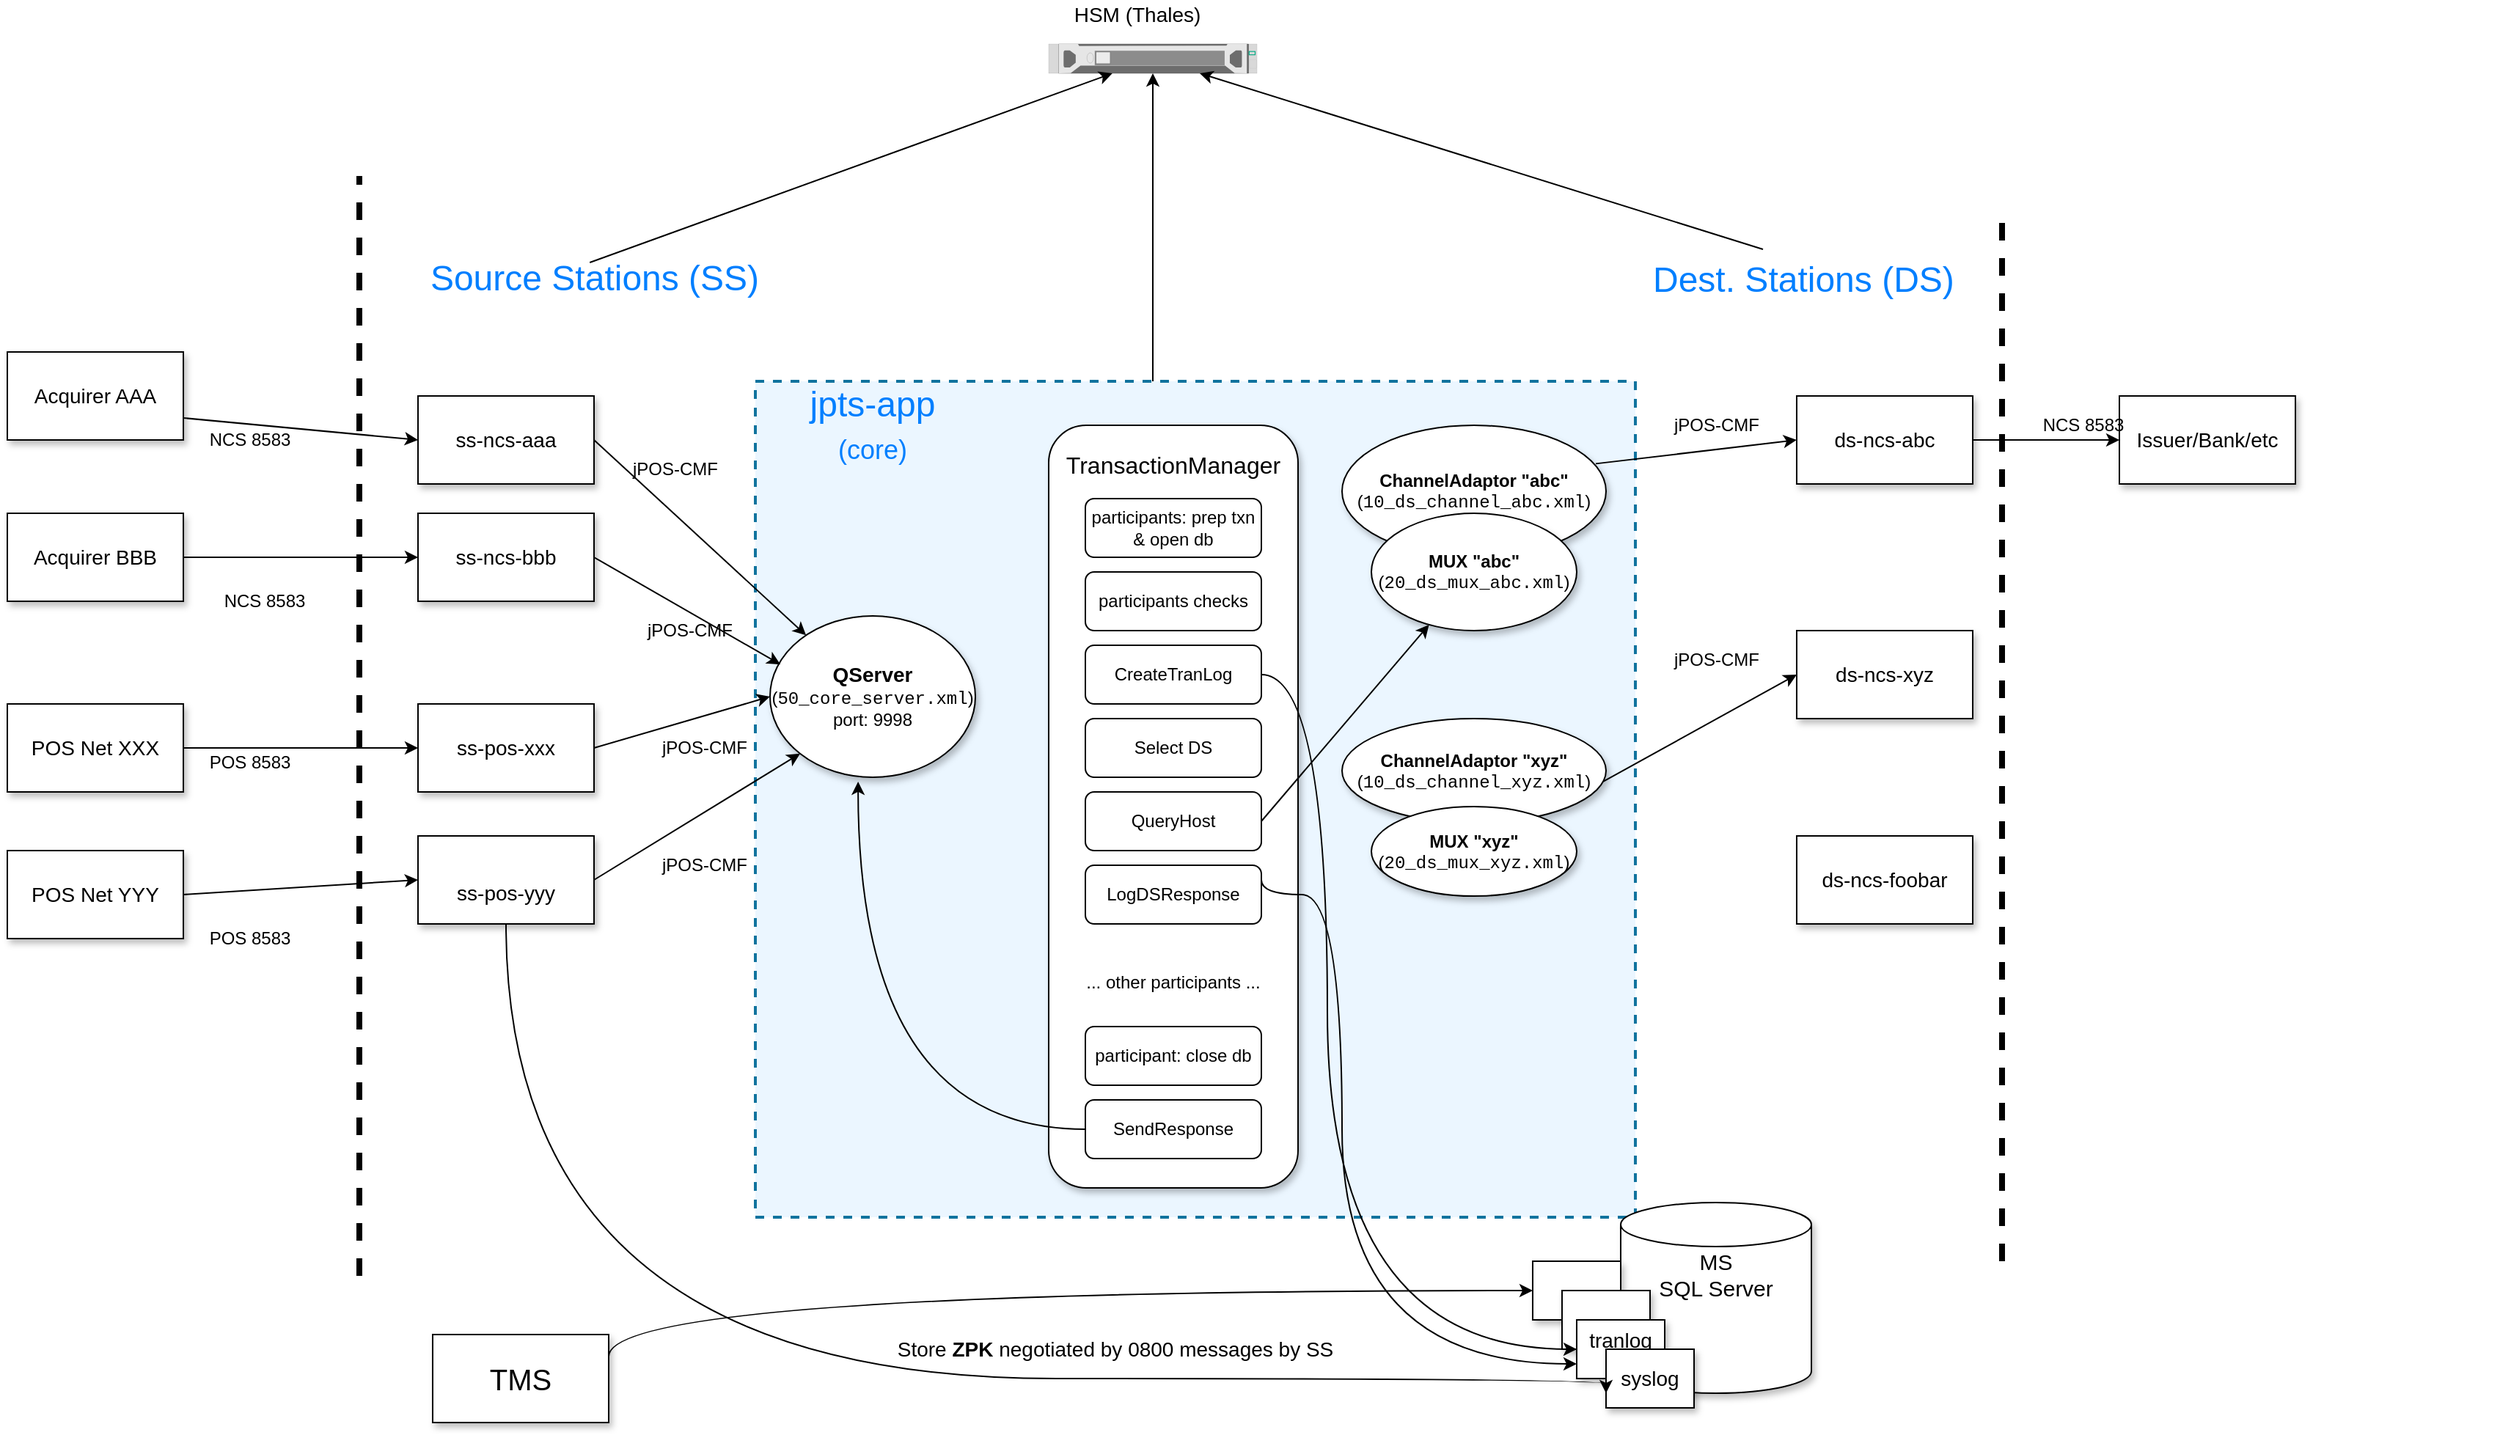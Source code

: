 <mxfile version="13.7.3" type="device"><diagram id="YTZ85ndlhY-e8aF2RI-k" name="Page-1"><mxGraphModel dx="3202" dy="1723" grid="1" gridSize="10" guides="1" tooltips="1" connect="1" arrows="1" fold="1" page="1" pageScale="1" pageWidth="2000" pageHeight="3000" math="0" shadow="0"><root><mxCell id="0"/><mxCell id="1" parent="0"/><mxCell id="GihT9vsKUnSxkKNoOpTz-95" value="" style="rounded=0;whiteSpace=wrap;html=1;shadow=0;strokeWidth=2;dashed=1;strokeColor=#10739e;fillColor=#EBF6FF;" vertex="1" parent="1"><mxGeometry x="580" y="350" width="600" height="570" as="geometry"/></mxCell><mxCell id="GihT9vsKUnSxkKNoOpTz-2" value="&lt;div style=&quot;font-size: 14px;&quot;&gt;&lt;br style=&quot;font-size: 14px;&quot;&gt;&lt;/div&gt;&lt;div style=&quot;font-size: 14px;&quot;&gt;&lt;br style=&quot;font-size: 14px;&quot;&gt;&lt;/div&gt;&lt;div style=&quot;font-size: 14px;&quot;&gt;ss-ncs-aaa&lt;/div&gt;&lt;div style=&quot;font-size: 14px;&quot;&gt;&lt;br style=&quot;font-size: 14px;&quot;&gt;&lt;/div&gt;&lt;div style=&quot;font-size: 14px;&quot;&gt;&lt;br style=&quot;font-size: 14px;&quot;&gt;&lt;/div&gt;" style="rounded=0;whiteSpace=wrap;html=1;shadow=1;fontSize=14;" vertex="1" parent="1"><mxGeometry x="350" y="360" width="120" height="60" as="geometry"/></mxCell><mxCell id="GihT9vsKUnSxkKNoOpTz-3" value="&lt;font style=&quot;font-size: 24px&quot; color=&quot;#007FFF&quot;&gt;Source Stations (SS)&lt;/font&gt;" style="text;html=1;align=center;verticalAlign=middle;resizable=0;points=[];autosize=1;" vertex="1" parent="1"><mxGeometry x="350" y="270" width="240" height="20" as="geometry"/></mxCell><mxCell id="GihT9vsKUnSxkKNoOpTz-4" style="edgeStyle=orthogonalEdgeStyle;rounded=0;orthogonalLoop=1;jettySize=auto;html=1;exitX=0.5;exitY=1;exitDx=0;exitDy=0;" edge="1" parent="1"><mxGeometry relative="1" as="geometry"><mxPoint x="1760" y="430" as="sourcePoint"/><mxPoint x="1760" y="430" as="targetPoint"/></mxGeometry></mxCell><mxCell id="GihT9vsKUnSxkKNoOpTz-6" value="&lt;font style=&quot;font-size: 24px&quot; color=&quot;#007FFF&quot;&gt;Dest. Stations (DS)&lt;/font&gt;" style="text;whiteSpace=wrap;html=1;" vertex="1" parent="1"><mxGeometry x="1190" y="260" width="250" height="30" as="geometry"/></mxCell><mxCell id="GihT9vsKUnSxkKNoOpTz-7" value="&lt;div style=&quot;font-size: 14px;&quot;&gt;&lt;br style=&quot;font-size: 14px;&quot;&gt;&lt;/div&gt;&lt;div style=&quot;font-size: 14px;&quot;&gt;&lt;br style=&quot;font-size: 14px;&quot;&gt;&lt;/div&gt;&lt;div style=&quot;font-size: 14px;&quot;&gt;ss-ncs-bbb&lt;/div&gt;&lt;div style=&quot;font-size: 14px;&quot;&gt;&lt;br style=&quot;font-size: 14px;&quot;&gt;&lt;/div&gt;&lt;div style=&quot;font-size: 14px;&quot;&gt;&lt;br style=&quot;font-size: 14px;&quot;&gt;&lt;/div&gt;" style="rounded=0;whiteSpace=wrap;html=1;shadow=1;fontSize=14;" vertex="1" parent="1"><mxGeometry x="350" y="440" width="120" height="60" as="geometry"/></mxCell><mxCell id="GihT9vsKUnSxkKNoOpTz-8" value="&lt;div style=&quot;font-size: 14px;&quot;&gt;&lt;br style=&quot;font-size: 14px;&quot;&gt;&lt;/div&gt;&lt;div style=&quot;font-size: 14px;&quot;&gt;ss-pos-xxx&lt;/div&gt;&lt;div style=&quot;font-size: 14px;&quot;&gt;&lt;br style=&quot;font-size: 14px;&quot;&gt;&lt;/div&gt;" style="rounded=0;whiteSpace=wrap;html=1;shadow=1;fontSize=14;" vertex="1" parent="1"><mxGeometry x="350" y="570" width="120" height="60" as="geometry"/></mxCell><mxCell id="GihT9vsKUnSxkKNoOpTz-10" value="&lt;div style=&quot;font-size: 14px;&quot;&gt;&lt;br style=&quot;font-size: 14px;&quot;&gt;&lt;/div&gt;&lt;div style=&quot;font-size: 14px;&quot;&gt;ss-pos-yyy&lt;/div&gt;" style="rounded=0;whiteSpace=wrap;html=1;shadow=1;fontSize=14;" vertex="1" parent="1"><mxGeometry x="350" y="660" width="120" height="60" as="geometry"/></mxCell><mxCell id="GihT9vsKUnSxkKNoOpTz-11" value="" style="endArrow=classic;html=1;exitX=1;exitY=0.5;exitDx=0;exitDy=0;" edge="1" parent="1" source="GihT9vsKUnSxkKNoOpTz-2" target="GihT9vsKUnSxkKNoOpTz-12"><mxGeometry width="50" height="50" relative="1" as="geometry"><mxPoint x="530" y="440" as="sourcePoint"/><mxPoint x="630" y="460" as="targetPoint"/></mxGeometry></mxCell><mxCell id="GihT9vsKUnSxkKNoOpTz-12" value="&lt;div&gt;&lt;font style=&quot;font-size: 14px&quot;&gt;&lt;b&gt;QServer&lt;/b&gt;&lt;/font&gt;&lt;/div&gt;&lt;div&gt;(&lt;font face=&quot;Courier New&quot;&gt;50_core_server.xml&lt;/font&gt;)&lt;/div&gt;&lt;div&gt;port: 9998&lt;br&gt;&lt;/div&gt;" style="ellipse;whiteSpace=wrap;html=1;shadow=1;" vertex="1" parent="1"><mxGeometry x="590" y="510" width="140" height="110" as="geometry"/></mxCell><mxCell id="GihT9vsKUnSxkKNoOpTz-13" value="jPOS-CMF" style="text;html=1;align=center;verticalAlign=middle;resizable=0;points=[];autosize=1;" vertex="1" parent="1"><mxGeometry x="490" y="400" width="70" height="20" as="geometry"/></mxCell><mxCell id="GihT9vsKUnSxkKNoOpTz-14" value="" style="endArrow=classic;html=1;exitX=1;exitY=0.5;exitDx=0;exitDy=0;entryX=0;entryY=1;entryDx=0;entryDy=0;" edge="1" parent="1" source="GihT9vsKUnSxkKNoOpTz-10" target="GihT9vsKUnSxkKNoOpTz-12"><mxGeometry width="50" height="50" relative="1" as="geometry"><mxPoint x="480" y="400" as="sourcePoint"/><mxPoint x="605.956" y="522.252" as="targetPoint"/></mxGeometry></mxCell><mxCell id="GihT9vsKUnSxkKNoOpTz-16" value="" style="endArrow=classic;html=1;exitX=1;exitY=0.5;exitDx=0;exitDy=0;entryX=0.05;entryY=0.3;entryDx=0;entryDy=0;entryPerimeter=0;" edge="1" parent="1" source="GihT9vsKUnSxkKNoOpTz-7" target="GihT9vsKUnSxkKNoOpTz-12"><mxGeometry width="50" height="50" relative="1" as="geometry"><mxPoint x="500" y="420" as="sourcePoint"/><mxPoint x="580" y="530" as="targetPoint"/></mxGeometry></mxCell><mxCell id="GihT9vsKUnSxkKNoOpTz-23" value="" style="endArrow=none;dashed=1;html=1;strokeWidth=4;" edge="1" parent="1"><mxGeometry width="50" height="50" relative="1" as="geometry"><mxPoint x="310" y="960" as="sourcePoint"/><mxPoint x="310" y="210" as="targetPoint"/></mxGeometry></mxCell><mxCell id="GihT9vsKUnSxkKNoOpTz-24" value="jPOS-CMF" style="text;html=1;align=center;verticalAlign=middle;resizable=0;points=[];autosize=1;" vertex="1" parent="1"><mxGeometry x="500" y="510" width="70" height="20" as="geometry"/></mxCell><mxCell id="GihT9vsKUnSxkKNoOpTz-26" value="" style="endArrow=classic;html=1;exitX=1;exitY=0.5;exitDx=0;exitDy=0;entryX=0;entryY=0.5;entryDx=0;entryDy=0;" edge="1" parent="1" source="GihT9vsKUnSxkKNoOpTz-8" target="GihT9vsKUnSxkKNoOpTz-12"><mxGeometry width="50" height="50" relative="1" as="geometry"><mxPoint x="470" y="600" as="sourcePoint"/><mxPoint x="490" y="570" as="targetPoint"/></mxGeometry></mxCell><mxCell id="GihT9vsKUnSxkKNoOpTz-27" value="jPOS-CMF" style="text;html=1;align=center;verticalAlign=middle;resizable=0;points=[];autosize=1;" vertex="1" parent="1"><mxGeometry x="510" y="670" width="70" height="20" as="geometry"/></mxCell><mxCell id="GihT9vsKUnSxkKNoOpTz-28" value="jPOS-CMF" style="text;html=1;align=center;verticalAlign=middle;resizable=0;points=[];autosize=1;" vertex="1" parent="1"><mxGeometry x="510" y="590" width="70" height="20" as="geometry"/></mxCell><mxCell id="GihT9vsKUnSxkKNoOpTz-29" value="" style="endArrow=none;dashed=1;html=1;strokeWidth=4;" edge="1" parent="1"><mxGeometry width="50" height="50" relative="1" as="geometry"><mxPoint x="1430" y="950" as="sourcePoint"/><mxPoint x="1430" y="240" as="targetPoint"/></mxGeometry></mxCell><mxCell id="GihT9vsKUnSxkKNoOpTz-37" value="" style="html=1;verticalLabelPosition=bottom;verticalAlign=top;outlineConnect=0;shadow=0;dashed=0;shape=mxgraph.rack.hpe_aruba.security.aruba_clearpass_c3000_front;" vertex="1" parent="1"><mxGeometry x="780" y="120" width="142" height="20" as="geometry"/></mxCell><mxCell id="GihT9vsKUnSxkKNoOpTz-38" value="&lt;font style=&quot;font-size: 14px&quot;&gt;HSM (Thales)&lt;/font&gt;" style="text;html=1;align=center;verticalAlign=middle;resizable=0;points=[];autosize=1;" vertex="1" parent="1"><mxGeometry x="790" y="90" width="100" height="20" as="geometry"/></mxCell><mxCell id="GihT9vsKUnSxkKNoOpTz-40" value="" style="endArrow=classic;html=1;strokeWidth=1;exitX=0.488;exitY=-0.05;exitDx=0;exitDy=0;exitPerimeter=0;" edge="1" parent="1" source="GihT9vsKUnSxkKNoOpTz-3" target="GihT9vsKUnSxkKNoOpTz-37"><mxGeometry width="50" height="50" relative="1" as="geometry"><mxPoint x="460" y="260" as="sourcePoint"/><mxPoint x="800" y="140" as="targetPoint"/></mxGeometry></mxCell><mxCell id="GihT9vsKUnSxkKNoOpTz-41" value="" style="endArrow=classic;html=1;strokeWidth=1;" edge="1" parent="1" target="GihT9vsKUnSxkKNoOpTz-37"><mxGeometry width="50" height="50" relative="1" as="geometry"><mxPoint x="851" y="350" as="sourcePoint"/><mxPoint x="848" y="160" as="targetPoint"/></mxGeometry></mxCell><mxCell id="GihT9vsKUnSxkKNoOpTz-42" value="" style="endArrow=classic;html=1;strokeWidth=1;" edge="1" parent="1" source="GihT9vsKUnSxkKNoOpTz-6" target="GihT9vsKUnSxkKNoOpTz-37"><mxGeometry width="50" height="50" relative="1" as="geometry"><mxPoint x="1305" y="260" as="sourcePoint"/><mxPoint x="800" y="140" as="targetPoint"/></mxGeometry></mxCell><mxCell id="GihT9vsKUnSxkKNoOpTz-96" value="&lt;div&gt;&lt;font style=&quot;font-size: 24px&quot; color=&quot;#007FFF&quot;&gt;jpts-app&lt;/font&gt;&lt;/div&gt;&lt;div&gt;&lt;font style=&quot;font-size: 24px&quot; color=&quot;#007FFF&quot;&gt;&lt;font style=&quot;font-size: 18px&quot;&gt;(core)&lt;/font&gt;&lt;br&gt;&lt;/font&gt;&lt;/div&gt;" style="text;html=1;strokeColor=none;fillColor=none;align=center;verticalAlign=middle;whiteSpace=wrap;rounded=0;shadow=1;" vertex="1" parent="1"><mxGeometry x="600" y="370" width="120" height="20" as="geometry"/></mxCell><mxCell id="GihT9vsKUnSxkKNoOpTz-113" value="" style="group" vertex="1" connectable="0" parent="1"><mxGeometry x="1110" y="910" width="180" height="140" as="geometry"/></mxCell><mxCell id="GihT9vsKUnSxkKNoOpTz-43" value="&lt;div style=&quot;font-size: 15px&quot;&gt;&lt;font style=&quot;font-size: 15px&quot;&gt;MS&lt;/font&gt;&lt;/div&gt;&lt;div style=&quot;font-size: 15px&quot;&gt;&lt;font style=&quot;font-size: 15px&quot;&gt;SQL Server&lt;/font&gt;&lt;/div&gt;&lt;div&gt;&lt;br&gt;&lt;/div&gt;&lt;div&gt;&lt;br&gt;&lt;/div&gt;&lt;div&gt;&lt;br&gt;&lt;/div&gt;&lt;div&gt;&lt;br&gt;&lt;/div&gt;" style="shape=cylinder3;whiteSpace=wrap;html=1;boundedLbl=1;backgroundOutline=1;size=15;shadow=1;" vertex="1" parent="GihT9vsKUnSxkKNoOpTz-113"><mxGeometry x="60" width="130" height="130" as="geometry"/></mxCell><mxCell id="GihT9vsKUnSxkKNoOpTz-80" value="" style="whiteSpace=wrap;html=1;align=center;shadow=1;fillColor=#ffffff;" vertex="1" parent="GihT9vsKUnSxkKNoOpTz-113"><mxGeometry y="40" width="60" height="40" as="geometry"/></mxCell><mxCell id="GihT9vsKUnSxkKNoOpTz-89" value="" style="whiteSpace=wrap;html=1;align=center;shadow=1;fillColor=#ffffff;" vertex="1" parent="GihT9vsKUnSxkKNoOpTz-113"><mxGeometry x="20" y="60" width="60" height="40" as="geometry"/></mxCell><mxCell id="GihT9vsKUnSxkKNoOpTz-90" value="&lt;div&gt;&lt;font style=&quot;font-size: 14px&quot;&gt;&lt;br&gt;&lt;/font&gt;&lt;/div&gt;&lt;div&gt;&lt;font style=&quot;font-size: 14px&quot;&gt;tranlog&lt;/font&gt;&lt;/div&gt;&lt;div&gt;&lt;br&gt;&lt;/div&gt;&lt;div&gt;&lt;br&gt;&lt;/div&gt;" style="whiteSpace=wrap;html=1;align=center;shadow=1;fillColor=#ffffff;" vertex="1" parent="GihT9vsKUnSxkKNoOpTz-113"><mxGeometry x="30" y="80" width="60" height="40" as="geometry"/></mxCell><mxCell id="GihT9vsKUnSxkKNoOpTz-91" value="&lt;font style=&quot;font-size: 14px&quot;&gt;syslog&lt;/font&gt;" style="whiteSpace=wrap;html=1;align=center;shadow=1;fillColor=#ffffff;" vertex="1" parent="GihT9vsKUnSxkKNoOpTz-113"><mxGeometry x="50" y="100" width="60" height="40" as="geometry"/></mxCell><mxCell id="GihT9vsKUnSxkKNoOpTz-115" value="" style="group" vertex="1" connectable="0" parent="1"><mxGeometry x="670" y="1000" width="310" height="20" as="geometry"/></mxCell><mxCell id="GihT9vsKUnSxkKNoOpTz-112" value="&lt;div&gt;&lt;font style=&quot;font-size: 14px&quot;&gt;Store &lt;b&gt;ZPK&lt;/b&gt; negotiated by 0800 messages by SS&lt;/font&gt;&lt;/div&gt;" style="text;html=1;align=center;verticalAlign=middle;resizable=0;points=[];autosize=1;" vertex="1" parent="GihT9vsKUnSxkKNoOpTz-115"><mxGeometry width="310" height="20" as="geometry"/></mxCell><mxCell id="GihT9vsKUnSxkKNoOpTz-117" value="ds-ncs-abc" style="rounded=0;whiteSpace=wrap;html=1;shadow=1;fontSize=14;" vertex="1" parent="1"><mxGeometry x="1290" y="360" width="120" height="60" as="geometry"/></mxCell><mxCell id="GihT9vsKUnSxkKNoOpTz-120" value="" style="group" vertex="1" connectable="0" parent="1"><mxGeometry x="780" y="390" width="170" height="510" as="geometry"/></mxCell><mxCell id="GihT9vsKUnSxkKNoOpTz-94" value="&lt;div&gt;&lt;font size=&quot;3&quot;&gt;TransactionManager&lt;/font&gt;&lt;/div&gt;&lt;div&gt;&lt;font size=&quot;3&quot;&gt;&lt;br&gt;&lt;/font&gt;&lt;/div&gt;&lt;div&gt;&lt;font size=&quot;3&quot;&gt;&lt;br&gt;&lt;/font&gt;&lt;/div&gt;&lt;div&gt;&lt;font size=&quot;3&quot;&gt;&lt;br&gt;&lt;/font&gt;&lt;/div&gt;&lt;div&gt;&lt;font size=&quot;3&quot;&gt;&lt;br&gt;&lt;/font&gt;&lt;/div&gt;&lt;div&gt;&lt;font size=&quot;3&quot;&gt;&lt;br&gt;&lt;/font&gt;&lt;/div&gt;&lt;div&gt;&lt;font size=&quot;3&quot;&gt;&lt;br&gt;&lt;/font&gt;&lt;/div&gt;&lt;div&gt;&lt;font size=&quot;3&quot;&gt;&lt;br&gt;&lt;/font&gt;&lt;/div&gt;&lt;div&gt;&lt;font size=&quot;3&quot;&gt;&lt;br&gt;&lt;/font&gt;&lt;/div&gt;&lt;div&gt;&lt;font size=&quot;3&quot;&gt;&lt;br&gt;&lt;/font&gt;&lt;/div&gt;&lt;div&gt;&lt;font size=&quot;3&quot;&gt;&lt;br&gt;&lt;/font&gt;&lt;/div&gt;&lt;div&gt;&lt;font size=&quot;3&quot;&gt;&lt;br&gt;&lt;/font&gt;&lt;/div&gt;&lt;div&gt;&lt;font size=&quot;3&quot;&gt;&lt;br&gt;&lt;/font&gt;&lt;/div&gt;&lt;div&gt;&lt;font size=&quot;3&quot;&gt;&lt;br&gt;&lt;/font&gt;&lt;/div&gt;&lt;div&gt;&lt;br&gt;&lt;/div&gt;&lt;div&gt;&lt;br&gt;&lt;/div&gt;&lt;div&gt;&lt;br&gt;&lt;/div&gt;&lt;div&gt;&lt;br&gt;&lt;/div&gt;&lt;div&gt;&lt;br&gt;&lt;/div&gt;&lt;div&gt;&lt;br&gt;&lt;/div&gt;... other participants ...&lt;br&gt;&lt;div&gt;&lt;br&gt;&lt;/div&gt;&lt;div&gt;&lt;br&gt;&lt;/div&gt;&lt;div&gt;&lt;br&gt;&lt;/div&gt;&lt;div&gt;&lt;br&gt;&lt;/div&gt;&lt;div&gt;&lt;br&gt;&lt;/div&gt;&lt;div&gt;&lt;br&gt;&lt;/div&gt;&lt;div&gt;&lt;br&gt;&lt;/div&gt;&lt;div&gt;&lt;br&gt;&lt;/div&gt;" style="rounded=1;whiteSpace=wrap;html=1;shadow=1;fillColor=#ffffff;" vertex="1" parent="GihT9vsKUnSxkKNoOpTz-120"><mxGeometry y="-10" width="170" height="520" as="geometry"/></mxCell><mxCell id="GihT9vsKUnSxkKNoOpTz-98" value="participants: prep txn &amp;amp; open db" style="rounded=1;whiteSpace=wrap;html=1;" vertex="1" parent="GihT9vsKUnSxkKNoOpTz-120"><mxGeometry x="25" y="40" width="120" height="40" as="geometry"/></mxCell><mxCell id="GihT9vsKUnSxkKNoOpTz-99" value="participants checks" style="rounded=1;whiteSpace=wrap;html=1;" vertex="1" parent="GihT9vsKUnSxkKNoOpTz-120"><mxGeometry x="25" y="90" width="120" height="40" as="geometry"/></mxCell><mxCell id="GihT9vsKUnSxkKNoOpTz-100" value="CreateTranLog" style="rounded=1;whiteSpace=wrap;html=1;" vertex="1" parent="GihT9vsKUnSxkKNoOpTz-120"><mxGeometry x="25" y="140" width="120" height="40" as="geometry"/></mxCell><mxCell id="GihT9vsKUnSxkKNoOpTz-101" value="SendResponse" style="rounded=1;whiteSpace=wrap;html=1;" vertex="1" parent="GihT9vsKUnSxkKNoOpTz-120"><mxGeometry x="25" y="450" width="120" height="40" as="geometry"/></mxCell><mxCell id="GihT9vsKUnSxkKNoOpTz-104" value="Select DS" style="rounded=1;whiteSpace=wrap;html=1;" vertex="1" parent="GihT9vsKUnSxkKNoOpTz-120"><mxGeometry x="25" y="190" width="120" height="40" as="geometry"/></mxCell><mxCell id="GihT9vsKUnSxkKNoOpTz-106" value="QueryHost" style="rounded=1;whiteSpace=wrap;html=1;" vertex="1" parent="GihT9vsKUnSxkKNoOpTz-120"><mxGeometry x="25" y="240" width="120" height="40" as="geometry"/></mxCell><mxCell id="GihT9vsKUnSxkKNoOpTz-160" value="LogDSResponse" style="rounded=1;whiteSpace=wrap;html=1;" vertex="1" parent="GihT9vsKUnSxkKNoOpTz-120"><mxGeometry x="25" y="290" width="120" height="40" as="geometry"/></mxCell><mxCell id="GihT9vsKUnSxkKNoOpTz-172" value="participant: close db" style="rounded=1;whiteSpace=wrap;html=1;" vertex="1" parent="GihT9vsKUnSxkKNoOpTz-120"><mxGeometry x="25" y="400" width="120" height="40" as="geometry"/></mxCell><mxCell id="GihT9vsKUnSxkKNoOpTz-122" value="" style="endArrow=classic;html=1;strokeWidth=1;exitX=1;exitY=0.5;exitDx=0;exitDy=0;" edge="1" parent="1" source="GihT9vsKUnSxkKNoOpTz-106" target="GihT9vsKUnSxkKNoOpTz-121"><mxGeometry width="50" height="50" relative="1" as="geometry"><mxPoint x="720" y="750" as="sourcePoint"/><mxPoint x="770" y="700" as="targetPoint"/></mxGeometry></mxCell><mxCell id="GihT9vsKUnSxkKNoOpTz-124" value="" style="endArrow=classic;html=1;strokeWidth=1;exitX=0.961;exitY=0.291;exitDx=0;exitDy=0;exitPerimeter=0;entryX=0;entryY=0.5;entryDx=0;entryDy=0;" edge="1" parent="1" source="GihT9vsKUnSxkKNoOpTz-119" target="GihT9vsKUnSxkKNoOpTz-117"><mxGeometry width="50" height="50" relative="1" as="geometry"><mxPoint x="935" y="660" as="sourcePoint"/><mxPoint x="1045.603" y="589.616" as="targetPoint"/></mxGeometry></mxCell><mxCell id="GihT9vsKUnSxkKNoOpTz-125" value="jPOS-CMF" style="text;html=1;align=center;verticalAlign=middle;resizable=0;points=[];autosize=1;" vertex="1" parent="1"><mxGeometry x="1200" y="370" width="70" height="20" as="geometry"/></mxCell><mxCell id="GihT9vsKUnSxkKNoOpTz-128" value="Acquirer AAA" style="rounded=0;whiteSpace=wrap;html=1;shadow=1;fontSize=14;" vertex="1" parent="1"><mxGeometry x="70" y="330" width="120" height="60" as="geometry"/></mxCell><mxCell id="GihT9vsKUnSxkKNoOpTz-130" value="" style="endArrow=classic;html=1;strokeWidth=1;exitX=1;exitY=0.75;exitDx=0;exitDy=0;entryX=0;entryY=0.5;entryDx=0;entryDy=0;" edge="1" parent="1" source="GihT9vsKUnSxkKNoOpTz-128" target="GihT9vsKUnSxkKNoOpTz-2"><mxGeometry width="50" height="50" relative="1" as="geometry"><mxPoint x="190" y="370" as="sourcePoint"/><mxPoint x="240" y="320" as="targetPoint"/></mxGeometry></mxCell><mxCell id="GihT9vsKUnSxkKNoOpTz-131" value="ds-ncs-xyz" style="rounded=0;whiteSpace=wrap;html=1;shadow=1;fontSize=14;" vertex="1" parent="1"><mxGeometry x="1290" y="520" width="120" height="60" as="geometry"/></mxCell><mxCell id="GihT9vsKUnSxkKNoOpTz-134" value="NCS 8583" style="text;html=1;align=center;verticalAlign=middle;resizable=0;points=[];autosize=1;" vertex="1" parent="1"><mxGeometry x="200" y="380" width="70" height="20" as="geometry"/></mxCell><mxCell id="GihT9vsKUnSxkKNoOpTz-135" value="Acquirer BBB" style="rounded=0;whiteSpace=wrap;html=1;shadow=1;fontSize=14;" vertex="1" parent="1"><mxGeometry x="70" y="440" width="120" height="60" as="geometry"/></mxCell><mxCell id="GihT9vsKUnSxkKNoOpTz-136" value="" style="endArrow=classic;html=1;strokeWidth=1;exitX=1;exitY=0.5;exitDx=0;exitDy=0;entryX=0;entryY=0.5;entryDx=0;entryDy=0;" edge="1" parent="1" source="GihT9vsKUnSxkKNoOpTz-135" target="GihT9vsKUnSxkKNoOpTz-7"><mxGeometry width="50" height="50" relative="1" as="geometry"><mxPoint x="200" y="480" as="sourcePoint"/><mxPoint x="360" y="500" as="targetPoint"/></mxGeometry></mxCell><mxCell id="GihT9vsKUnSxkKNoOpTz-137" value="NCS 8583" style="text;html=1;align=center;verticalAlign=middle;resizable=0;points=[];autosize=1;" vertex="1" parent="1"><mxGeometry x="210" y="490" width="70" height="20" as="geometry"/></mxCell><mxCell id="GihT9vsKUnSxkKNoOpTz-138" value="POS Net XXX" style="rounded=0;whiteSpace=wrap;html=1;shadow=1;fontSize=14;" vertex="1" parent="1"><mxGeometry x="70" y="570" width="120" height="60" as="geometry"/></mxCell><mxCell id="GihT9vsKUnSxkKNoOpTz-139" value="" style="endArrow=classic;html=1;strokeWidth=1;exitX=1;exitY=0.5;exitDx=0;exitDy=0;entryX=0;entryY=0.5;entryDx=0;entryDy=0;" edge="1" parent="1" source="GihT9vsKUnSxkKNoOpTz-138" target="GihT9vsKUnSxkKNoOpTz-8"><mxGeometry width="50" height="50" relative="1" as="geometry"><mxPoint x="190" y="590" as="sourcePoint"/><mxPoint x="350" y="610" as="targetPoint"/></mxGeometry></mxCell><mxCell id="GihT9vsKUnSxkKNoOpTz-140" value="POS 8583" style="text;html=1;align=center;verticalAlign=middle;resizable=0;points=[];autosize=1;" vertex="1" parent="1"><mxGeometry x="200" y="600" width="70" height="20" as="geometry"/></mxCell><mxCell id="GihT9vsKUnSxkKNoOpTz-141" value="POS Net YYY" style="rounded=0;whiteSpace=wrap;html=1;shadow=1;fontSize=14;" vertex="1" parent="1"><mxGeometry x="70" y="670" width="120" height="60" as="geometry"/></mxCell><mxCell id="GihT9vsKUnSxkKNoOpTz-142" value="" style="endArrow=classic;html=1;strokeWidth=1;exitX=1;exitY=0.5;exitDx=0;exitDy=0;entryX=0;entryY=0.5;entryDx=0;entryDy=0;" edge="1" parent="1" source="GihT9vsKUnSxkKNoOpTz-141" target="GihT9vsKUnSxkKNoOpTz-10"><mxGeometry width="50" height="50" relative="1" as="geometry"><mxPoint x="190" y="710" as="sourcePoint"/><mxPoint x="350" y="730" as="targetPoint"/></mxGeometry></mxCell><mxCell id="GihT9vsKUnSxkKNoOpTz-143" value="POS 8583" style="text;html=1;align=center;verticalAlign=middle;resizable=0;points=[];autosize=1;" vertex="1" parent="1"><mxGeometry x="200" y="720" width="70" height="20" as="geometry"/></mxCell><mxCell id="GihT9vsKUnSxkKNoOpTz-144" value="ds-ncs-foobar" style="rounded=0;whiteSpace=wrap;html=1;shadow=1;fontSize=14;" vertex="1" parent="1"><mxGeometry x="1290" y="660" width="120" height="60" as="geometry"/></mxCell><mxCell id="GihT9vsKUnSxkKNoOpTz-145" value="Issuer/Bank/etc" style="rounded=0;whiteSpace=wrap;html=1;shadow=1;fontSize=14;" vertex="1" parent="1"><mxGeometry x="1510" y="360" width="120" height="60" as="geometry"/></mxCell><mxCell id="GihT9vsKUnSxkKNoOpTz-147" value="" style="endArrow=classic;html=1;strokeWidth=1;exitX=1;exitY=0.5;exitDx=0;exitDy=0;entryX=0;entryY=0.5;entryDx=0;entryDy=0;" edge="1" parent="1" source="GihT9vsKUnSxkKNoOpTz-117" target="GihT9vsKUnSxkKNoOpTz-145"><mxGeometry width="50" height="50" relative="1" as="geometry"><mxPoint x="1440" y="390" as="sourcePoint"/><mxPoint x="1570" y="390" as="targetPoint"/></mxGeometry></mxCell><mxCell id="GihT9vsKUnSxkKNoOpTz-149" value="NCS 8583" style="text;html=1;align=center;verticalAlign=middle;resizable=0;points=[];autosize=1;" vertex="1" parent="1"><mxGeometry x="1450" y="370" width="70" height="20" as="geometry"/></mxCell><mxCell id="GihT9vsKUnSxkKNoOpTz-154" value="" style="group" vertex="1" connectable="0" parent="1"><mxGeometry x="980" y="520" width="180" height="190" as="geometry"/></mxCell><mxCell id="GihT9vsKUnSxkKNoOpTz-156" value="" style="group" vertex="1" connectable="0" parent="GihT9vsKUnSxkKNoOpTz-154"><mxGeometry y="50" width="180" height="140" as="geometry"/></mxCell><mxCell id="GihT9vsKUnSxkKNoOpTz-152" value="&lt;br&gt;&lt;div&gt;&lt;b&gt;ChannelAdaptor &quot;xyz&quot;&lt;br&gt;&lt;/b&gt;&lt;/div&gt;&lt;div&gt;(&lt;font face=&quot;Courier New&quot;&gt;10_ds_channel_&lt;/font&gt;&lt;font face=&quot;Courier New&quot;&gt;xyz.xml&lt;/font&gt;)&lt;/div&gt;&lt;div&gt;&lt;br&gt;&lt;/div&gt;" style="ellipse;whiteSpace=wrap;html=1;shadow=1;" vertex="1" parent="GihT9vsKUnSxkKNoOpTz-156"><mxGeometry y="10" width="180" height="71.05" as="geometry"/></mxCell><mxCell id="GihT9vsKUnSxkKNoOpTz-153" value="&lt;br&gt;&lt;div&gt;&lt;b&gt;MUX &quot;xyz&quot;&lt;br&gt;&lt;/b&gt;&lt;/div&gt;&lt;div&gt;(&lt;font face=&quot;Courier New&quot;&gt;20_ds_mux_&lt;/font&gt;&lt;font face=&quot;Courier New&quot;&gt;xyz.xml&lt;/font&gt;)&lt;/div&gt;&lt;div&gt;&lt;br&gt;&lt;/div&gt;" style="ellipse;whiteSpace=wrap;html=1;shadow=1;" vertex="1" parent="GihT9vsKUnSxkKNoOpTz-156"><mxGeometry x="20" y="70" width="140" height="61.05" as="geometry"/></mxCell><mxCell id="GihT9vsKUnSxkKNoOpTz-155" value="" style="group" vertex="1" connectable="0" parent="1"><mxGeometry x="980" y="380" width="180" height="140" as="geometry"/></mxCell><mxCell id="GihT9vsKUnSxkKNoOpTz-119" value="&lt;br&gt;&lt;div&gt;&lt;b&gt;ChannelAdaptor &quot;abc&quot;&lt;br&gt;&lt;/b&gt;&lt;/div&gt;&lt;div&gt;(&lt;font face=&quot;Courier New&quot;&gt;10_ds_channel_&lt;/font&gt;&lt;font face=&quot;Courier New&quot;&gt;abc.xml&lt;/font&gt;)&lt;/div&gt;&lt;div&gt;&lt;br&gt;&lt;/div&gt;" style="ellipse;whiteSpace=wrap;html=1;shadow=1;" vertex="1" parent="GihT9vsKUnSxkKNoOpTz-155"><mxGeometry width="180" height="90" as="geometry"/></mxCell><mxCell id="GihT9vsKUnSxkKNoOpTz-121" value="&lt;br&gt;&lt;div&gt;&lt;b&gt;MUX &quot;abc&quot;&lt;br&gt;&lt;/b&gt;&lt;/div&gt;&lt;div&gt;(&lt;font face=&quot;Courier New&quot;&gt;20_ds_mux_&lt;/font&gt;&lt;font face=&quot;Courier New&quot;&gt;abc.xml&lt;/font&gt;)&lt;/div&gt;&lt;div&gt;&lt;br&gt;&lt;/div&gt;" style="ellipse;whiteSpace=wrap;html=1;shadow=1;" vertex="1" parent="GihT9vsKUnSxkKNoOpTz-155"><mxGeometry x="20" y="60" width="140" height="80" as="geometry"/></mxCell><mxCell id="GihT9vsKUnSxkKNoOpTz-103" value="" style="endArrow=classic;html=1;strokeWidth=1;entryX=0;entryY=0.5;entryDx=0;entryDy=0;edgeStyle=orthogonalEdgeStyle;curved=1;exitX=1;exitY=0.5;exitDx=0;exitDy=0;" edge="1" parent="1" source="GihT9vsKUnSxkKNoOpTz-100" target="GihT9vsKUnSxkKNoOpTz-90"><mxGeometry width="50" height="50" relative="1" as="geometry"><mxPoint x="795" y="820" as="sourcePoint"/><mxPoint x="680.06" y="632.97" as="targetPoint"/><Array as="points"><mxPoint x="970" y="550"/><mxPoint x="970" y="1010"/></Array></mxGeometry></mxCell><mxCell id="GihT9vsKUnSxkKNoOpTz-161" value="" style="endArrow=classic;html=1;strokeWidth=1;edgeStyle=orthogonalEdgeStyle;curved=1;exitX=1;exitY=0.25;exitDx=0;exitDy=0;" edge="1" parent="1" source="GihT9vsKUnSxkKNoOpTz-160"><mxGeometry width="50" height="50" relative="1" as="geometry"><mxPoint x="935" y="560" as="sourcePoint"/><mxPoint x="1140" y="1020" as="targetPoint"/><Array as="points"><mxPoint x="925" y="700"/><mxPoint x="980" y="700"/><mxPoint x="980" y="1020"/></Array></mxGeometry></mxCell><mxCell id="GihT9vsKUnSxkKNoOpTz-102" value="" style="endArrow=classic;html=1;strokeWidth=1;entryX=0.429;entryY=1.027;entryDx=0;entryDy=0;entryPerimeter=0;edgeStyle=orthogonalEdgeStyle;curved=1;exitX=0;exitY=0.5;exitDx=0;exitDy=0;" edge="1" parent="1" source="GihT9vsKUnSxkKNoOpTz-101" target="GihT9vsKUnSxkKNoOpTz-12"><mxGeometry width="50" height="50" relative="1" as="geometry"><mxPoint x="835" y="820" as="sourcePoint"/><mxPoint x="885" y="770" as="targetPoint"/></mxGeometry></mxCell><mxCell id="GihT9vsKUnSxkKNoOpTz-110" value="" style="endArrow=classic;html=1;strokeWidth=1;entryX=0;entryY=0.75;entryDx=0;entryDy=0;edgeStyle=orthogonalEdgeStyle;curved=1;exitX=0.5;exitY=1;exitDx=0;exitDy=0;" edge="1" parent="1" source="GihT9vsKUnSxkKNoOpTz-10" target="GihT9vsKUnSxkKNoOpTz-91"><mxGeometry width="50" height="50" relative="1" as="geometry"><mxPoint x="965" y="560" as="sourcePoint"/><mxPoint x="1470" y="965" as="targetPoint"/><Array as="points"><mxPoint x="410" y="1030"/><mxPoint x="1160" y="1030"/></Array></mxGeometry></mxCell><mxCell id="GihT9vsKUnSxkKNoOpTz-173" value="" style="endArrow=classic;html=1;strokeWidth=1;exitX=0.989;exitY=0.605;exitDx=0;exitDy=0;exitPerimeter=0;entryX=0;entryY=0.5;entryDx=0;entryDy=0;" edge="1" parent="1" source="GihT9vsKUnSxkKNoOpTz-152" target="GihT9vsKUnSxkKNoOpTz-131"><mxGeometry width="50" height="50" relative="1" as="geometry"><mxPoint x="1162.98" y="416.19" as="sourcePoint"/><mxPoint x="1310" y="400" as="targetPoint"/></mxGeometry></mxCell><mxCell id="GihT9vsKUnSxkKNoOpTz-174" value="jPOS-CMF" style="text;html=1;align=center;verticalAlign=middle;resizable=0;points=[];autosize=1;" vertex="1" parent="1"><mxGeometry x="1200" y="530" width="70" height="20" as="geometry"/></mxCell><mxCell id="GihT9vsKUnSxkKNoOpTz-176" value="&lt;font style=&quot;font-size: 20px&quot;&gt;TMS&lt;/font&gt;" style="rounded=0;whiteSpace=wrap;html=1;shadow=1;fontSize=14;" vertex="1" parent="1"><mxGeometry x="360" y="1000" width="120" height="60" as="geometry"/></mxCell><mxCell id="GihT9vsKUnSxkKNoOpTz-178" value="" style="endArrow=classic;html=1;strokeWidth=1;entryX=0;entryY=0.5;entryDx=0;entryDy=0;edgeStyle=orthogonalEdgeStyle;curved=1;exitX=1;exitY=0.25;exitDx=0;exitDy=0;" edge="1" parent="1" source="GihT9vsKUnSxkKNoOpTz-176" target="GihT9vsKUnSxkKNoOpTz-80"><mxGeometry width="50" height="50" relative="1" as="geometry"><mxPoint x="420" y="730" as="sourcePoint"/><mxPoint x="1170" y="1050" as="targetPoint"/><Array as="points"><mxPoint x="480" y="970"/></Array></mxGeometry></mxCell></root></mxGraphModel></diagram></mxfile>